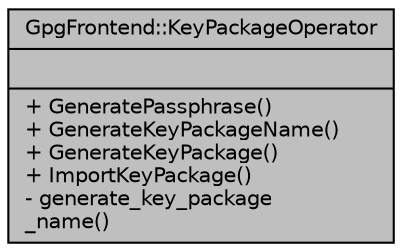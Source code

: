 digraph "GpgFrontend::KeyPackageOperator"
{
 // INTERACTIVE_SVG=YES
 // LATEX_PDF_SIZE
  edge [fontname="Helvetica",fontsize="10",labelfontname="Helvetica",labelfontsize="10"];
  node [fontname="Helvetica",fontsize="10",shape=record];
  Node1 [label="{GpgFrontend::KeyPackageOperator\n||+ GeneratePassphrase()\l+ GenerateKeyPackageName()\l+ GenerateKeyPackage()\l+ ImportKeyPackage()\l- generate_key_package\l_name()\l}",height=0.2,width=0.4,color="black", fillcolor="grey75", style="filled", fontcolor="black",tooltip="give the possibility to import or export a key package"];
}
